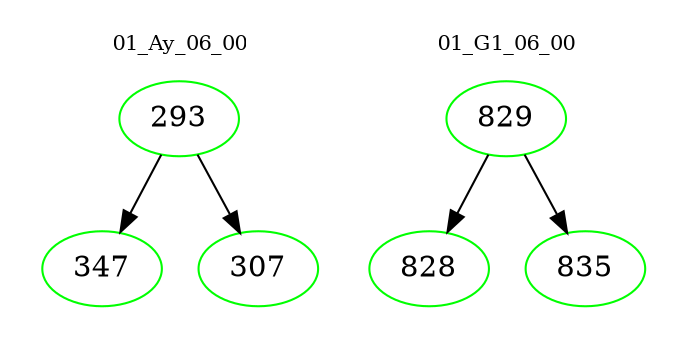 digraph{
subgraph cluster_0 {
color = white
label = "01_Ay_06_00";
fontsize=10;
T0_293 [label="293", color="green"]
T0_293 -> T0_347 [color="black"]
T0_347 [label="347", color="green"]
T0_293 -> T0_307 [color="black"]
T0_307 [label="307", color="green"]
}
subgraph cluster_1 {
color = white
label = "01_G1_06_00";
fontsize=10;
T1_829 [label="829", color="green"]
T1_829 -> T1_828 [color="black"]
T1_828 [label="828", color="green"]
T1_829 -> T1_835 [color="black"]
T1_835 [label="835", color="green"]
}
}
